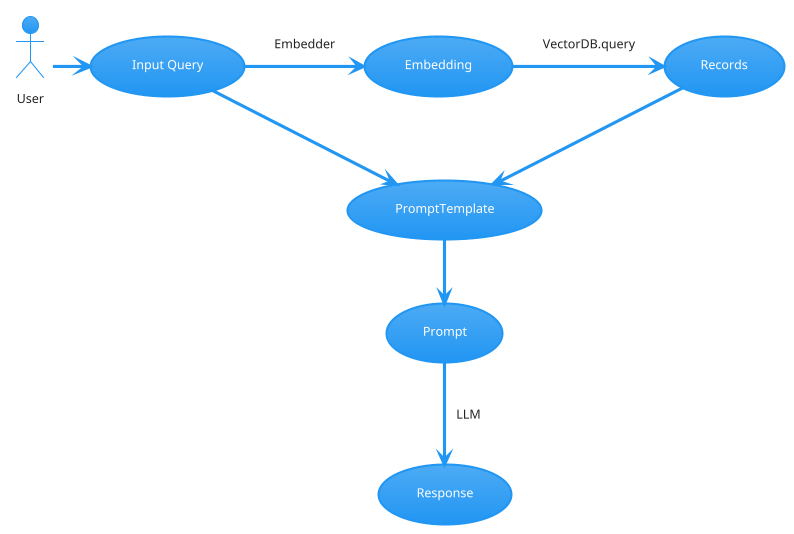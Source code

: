 @startuml rag-query

!theme materia

skinparam BackgroundColor white
skinparam Shadowing false

:User: -right-> (Input Query)
(Input Query) -right-> (Embedding): Embedder
(Embedding) -right-> (Records): VectorDB.query
(Input Query) -down-> (PromptTemplate)
(Records) -down-> (PromptTemplate)
(PromptTemplate) -down-> (Prompt)
(Prompt) -down-> (Response): LLM

@enduml
